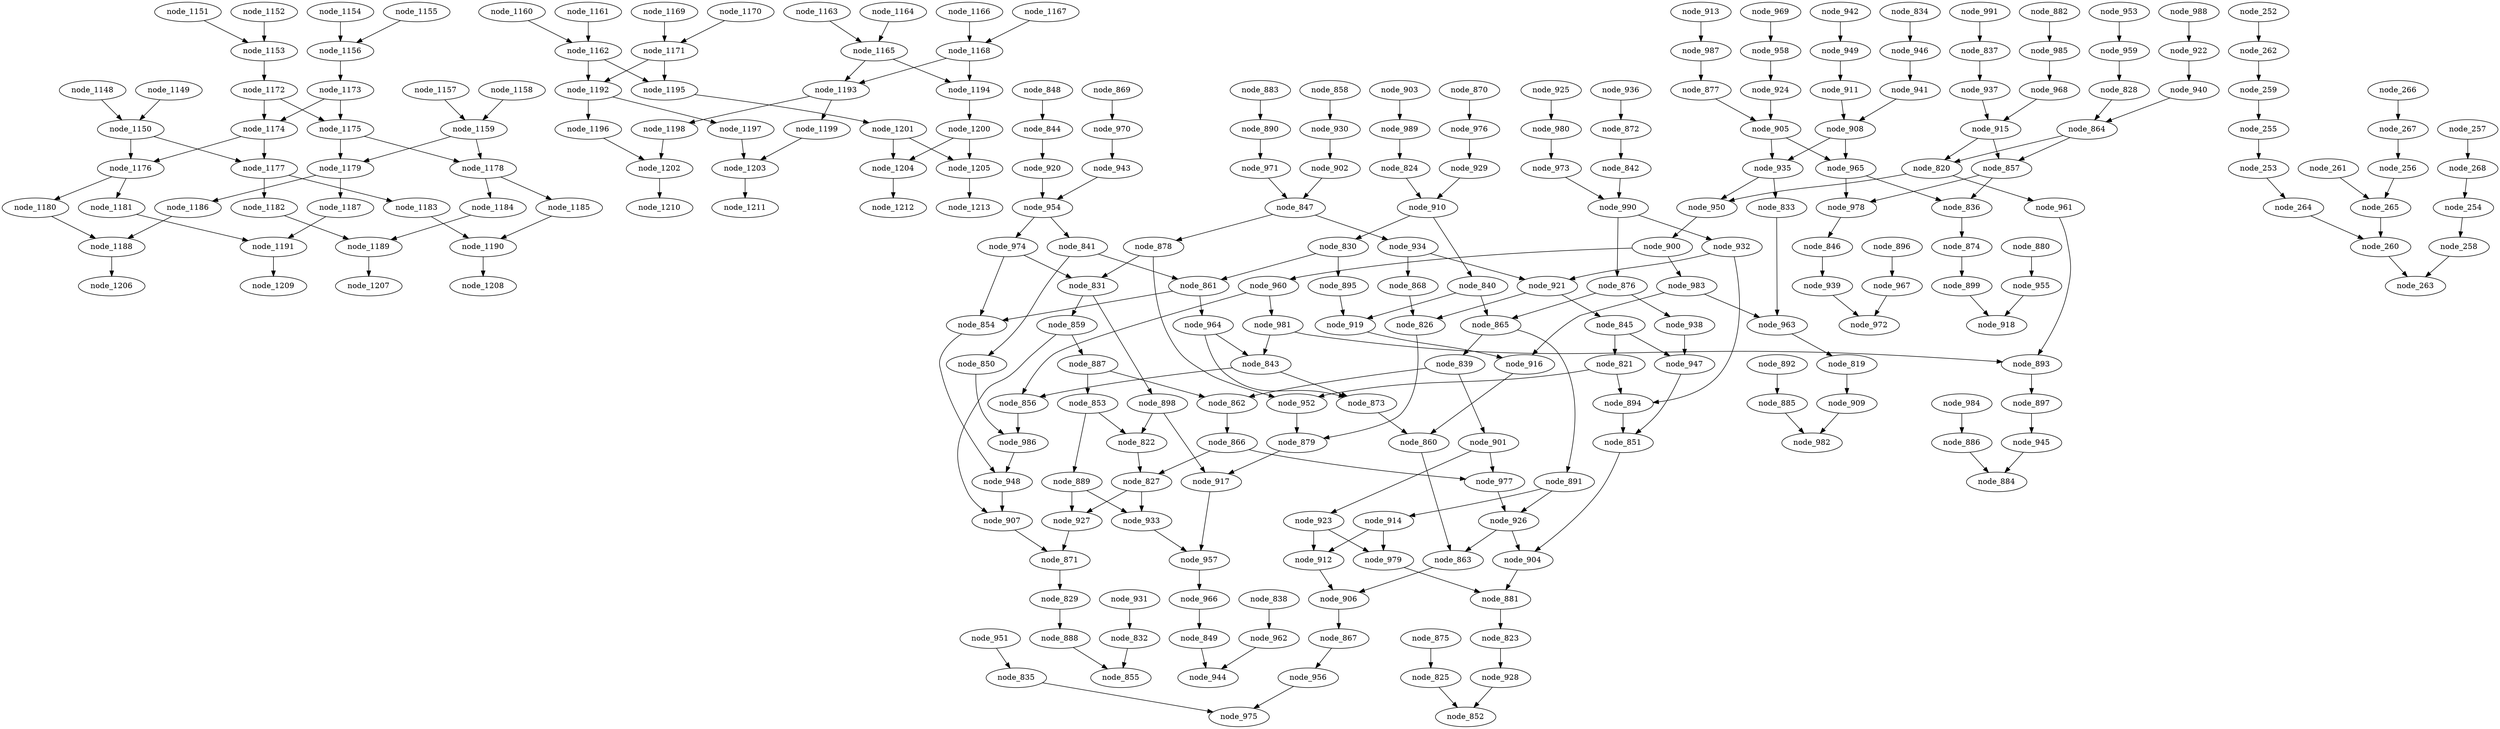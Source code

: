 digraph cosine1_jpeg_fdct_islow_horner_bezier_surf_{
	graph [name=cosine1];
	node_1148 -> node_1150;
	node_1149 -> node_1150;
	node_1150 -> node_1176;
	node_1150 -> node_1177;
	node_1151 -> node_1153;
	node_1152 -> node_1153;
	node_1153 -> node_1172;
	node_1154 -> node_1156;
	node_1155 -> node_1156;
	node_1156 -> node_1173;
	node_1157 -> node_1159;
	node_1158 -> node_1159;
	node_1159 -> node_1178;
	node_1159 -> node_1179;
	node_1160 -> node_1162;
	node_1161 -> node_1162;
	node_1162 -> node_1192;
	node_1162 -> node_1195;
	node_1163 -> node_1165;
	node_1164 -> node_1165;
	node_1165 -> node_1193;
	node_1165 -> node_1194;
	node_1166 -> node_1168;
	node_1167 -> node_1168;
	node_1168 -> node_1193;
	node_1168 -> node_1194;
	node_1169 -> node_1171;
	node_1170 -> node_1171;
	node_1171 -> node_1192;
	node_1171 -> node_1195;
	node_1172 -> node_1174;
	node_1172 -> node_1175;
	node_1173 -> node_1174;
	node_1173 -> node_1175;
	node_1174 -> node_1176;
	node_1174 -> node_1177;
	node_1175 -> node_1178;
	node_1175 -> node_1179;
	node_1176 -> node_1180;
	node_1176 -> node_1181;
	node_1177 -> node_1182;
	node_1177 -> node_1183;
	node_1178 -> node_1184;
	node_1178 -> node_1185;
	node_1179 -> node_1186;
	node_1179 -> node_1187;
	node_1180 -> node_1188;
	node_1181 -> node_1191;
	node_1182 -> node_1189;
	node_1183 -> node_1190;
	node_1184 -> node_1189;
	node_1185 -> node_1190;
	node_1186 -> node_1188;
	node_1187 -> node_1191;
	node_1188 -> node_1206;
	node_1189 -> node_1207;
	node_1190 -> node_1208;
	node_1191 -> node_1209;
	node_1192 -> node_1196;
	node_1192 -> node_1197;
	node_1193 -> node_1198;
	node_1193 -> node_1199;
	node_1194 -> node_1200;
	node_1195 -> node_1201;
	node_1196 -> node_1202;
	node_1197 -> node_1203;
	node_1198 -> node_1202;
	node_1199 -> node_1203;
	node_1200 -> node_1204;
	node_1200 -> node_1205;
	node_1201 -> node_1204;
	node_1201 -> node_1205;
	node_1202 -> node_1210;
	node_1203 -> node_1211;
	node_1204 -> node_1212;
	node_1205 -> node_1213;

	graph [name=jpeg_fdct_islow];
	node_819 -> node_909;
	node_820 -> node_950;
	node_820 -> node_961;
	node_821 -> node_894;
	node_821 -> node_952;
	node_822 -> node_827;
	node_823 -> node_928;
	node_824 -> node_910;
	node_825 -> node_852;
	node_826 -> node_879;
	node_827 -> node_927;
	node_827 -> node_933;
	node_828 -> node_864;
	node_829 -> node_888;
	node_830 -> node_861;
	node_830 -> node_895;
	node_831 -> node_859;
	node_831 -> node_898;
	node_832 -> node_855;
	node_833 -> node_963;
	node_834 -> node_946;
	node_835 -> node_975;
	node_836 -> node_874;
	node_837 -> node_937;
	node_838 -> node_962;
	node_839 -> node_862;
	node_839 -> node_901;
	node_840 -> node_865;
	node_840 -> node_919;
	node_841 -> node_850;
	node_841 -> node_861;
	node_842 -> node_990;
	node_843 -> node_856;
	node_843 -> node_873;
	node_844 -> node_920;
	node_845 -> node_821;
	node_845 -> node_947;
	node_846 -> node_939;
	node_847 -> node_878;
	node_847 -> node_934;
	node_848 -> node_844;
	node_849 -> node_944;
	node_850 -> node_986;
	node_851 -> node_904;
	node_853 -> node_822;
	node_853 -> node_889;
	node_854 -> node_948;
	node_856 -> node_986;
	node_857 -> node_836;
	node_857 -> node_978;
	node_858 -> node_930;
	node_859 -> node_887;
	node_859 -> node_907;
	node_860 -> node_863;
	node_861 -> node_854;
	node_861 -> node_964;
	node_862 -> node_866;
	node_863 -> node_906;
	node_864 -> node_820;
	node_864 -> node_857;
	node_865 -> node_839;
	node_865 -> node_891;
	node_866 -> node_827;
	node_866 -> node_977;
	node_867 -> node_956;
	node_868 -> node_826;
	node_869 -> node_970;
	node_870 -> node_976;
	node_871 -> node_829;
	node_872 -> node_842;
	node_873 -> node_860;
	node_874 -> node_899;
	node_875 -> node_825;
	node_876 -> node_865;
	node_876 -> node_938;
	node_877 -> node_905;
	node_878 -> node_831;
	node_878 -> node_952;
	node_879 -> node_917;
	node_880 -> node_955;
	node_881 -> node_823;
	node_882 -> node_985;
	node_883 -> node_890;
	node_885 -> node_982;
	node_886 -> node_884;
	node_887 -> node_853;
	node_887 -> node_862;
	node_888 -> node_855;
	node_889 -> node_927;
	node_889 -> node_933;
	node_890 -> node_971;
	node_891 -> node_914;
	node_891 -> node_926;
	node_892 -> node_885;
	node_893 -> node_897;
	node_894 -> node_851;
	node_895 -> node_919;
	node_896 -> node_967;
	node_897 -> node_945;
	node_898 -> node_822;
	node_898 -> node_917;
	node_899 -> node_918;
	node_900 -> node_960;
	node_900 -> node_983;
	node_901 -> node_923;
	node_901 -> node_977;
	node_902 -> node_847;
	node_903 -> node_989;
	node_904 -> node_881;
	node_905 -> node_935;
	node_905 -> node_965;
	node_906 -> node_867;
	node_907 -> node_871;
	node_908 -> node_935;
	node_908 -> node_965;
	node_909 -> node_982;
	node_910 -> node_830;
	node_910 -> node_840;
	node_911 -> node_908;
	node_912 -> node_906;
	node_913 -> node_987;
	node_914 -> node_912;
	node_914 -> node_979;
	node_915 -> node_820;
	node_915 -> node_857;
	node_916 -> node_860;
	node_917 -> node_957;
	node_919 -> node_916;
	node_920 -> node_954;
	node_921 -> node_826;
	node_921 -> node_845;
	node_922 -> node_940;
	node_923 -> node_912;
	node_923 -> node_979;
	node_924 -> node_905;
	node_925 -> node_980;
	node_926 -> node_863;
	node_926 -> node_904;
	node_927 -> node_871;
	node_928 -> node_852;
	node_929 -> node_910;
	node_930 -> node_902;
	node_931 -> node_832;
	node_932 -> node_894;
	node_932 -> node_921;
	node_933 -> node_957;
	node_934 -> node_868;
	node_934 -> node_921;
	node_935 -> node_833;
	node_935 -> node_950;
	node_936 -> node_872;
	node_937 -> node_915;
	node_938 -> node_947;
	node_939 -> node_972;
	node_940 -> node_864;
	node_941 -> node_908;
	node_942 -> node_949;
	node_943 -> node_954;
	node_945 -> node_884;
	node_946 -> node_941;
	node_947 -> node_851;
	node_948 -> node_907;
	node_949 -> node_911;
	node_950 -> node_900;
	node_951 -> node_835;
	node_952 -> node_879;
	node_953 -> node_959;
	node_954 -> node_841;
	node_954 -> node_974;
	node_955 -> node_918;
	node_956 -> node_975;
	node_957 -> node_966;
	node_958 -> node_924;
	node_959 -> node_828;
	node_960 -> node_856;
	node_960 -> node_981;
	node_961 -> node_893;
	node_962 -> node_944;
	node_963 -> node_819;
	node_964 -> node_843;
	node_964 -> node_873;
	node_965 -> node_836;
	node_965 -> node_978;
	node_966 -> node_849;
	node_967 -> node_972;
	node_968 -> node_915;
	node_969 -> node_958;
	node_970 -> node_943;
	node_971 -> node_847;
	node_973 -> node_990;
	node_974 -> node_831;
	node_974 -> node_854;
	node_976 -> node_929;
	node_977 -> node_926;
	node_978 -> node_846;
	node_979 -> node_881;
	node_980 -> node_973;
	node_981 -> node_843;
	node_981 -> node_893;
	node_983 -> node_916;
	node_983 -> node_963;
	node_984 -> node_886;
	node_985 -> node_968;
	node_986 -> node_948;
	node_987 -> node_877;
	node_988 -> node_922;
	node_989 -> node_824;
	node_990 -> node_876;
	node_990 -> node_932;
	node_991 -> node_837;

	graph [name=horner_bezier_surf];
	node_252 -> node_262;
	node_253 -> node_264;
	node_254 -> node_258;
	node_255 -> node_253;
	node_256 -> node_265;
	node_257 -> node_268;
	node_258 -> node_263;
	node_259 -> node_255;
	node_260 -> node_263;
	node_261 -> node_265;
	node_262 -> node_259;
	node_264 -> node_260;
	node_265 -> node_260;
	node_266 -> node_267;
	node_267 -> node_256;
	node_268 -> node_254;

}
